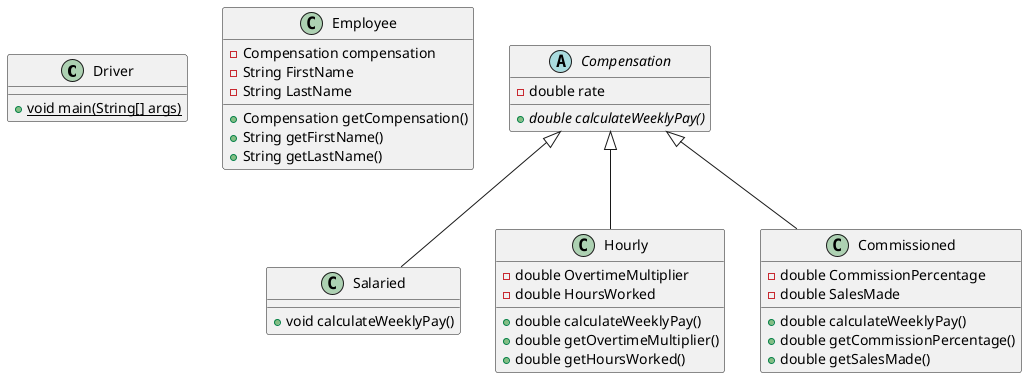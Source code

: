 @startuml
class Driver
Driver : + {static} void main(String[] args)
class Employee
Employee : -Compensation compensation
Employee : -String FirstName
Employee : -String LastName
Employee : +Compensation getCompensation()
Employee : +String getFirstName()
Employee : +String getLastName()
abstract class Compensation
Compensation : -double rate
Compensation : {abstract} +double calculateWeeklyPay()
class Salaried
Salaried : +void calculateWeeklyPay()
Compensation <|-- Salaried
class Hourly
Hourly : -double OvertimeMultiplier
Hourly : -double HoursWorked
Hourly : +double calculateWeeklyPay()
Hourly : +double getOvertimeMultiplier()
Hourly : +double getHoursWorked()
Compensation <|-- Hourly
class Commissioned
Commissioned : -double CommissionPercentage
Commissioned : -double SalesMade
Commissioned : +double calculateWeeklyPay()
Commissioned : +double getCommissionPercentage()
Commissioned : +double getSalesMade()
Compensation <|-- Commissioned
@enduml
